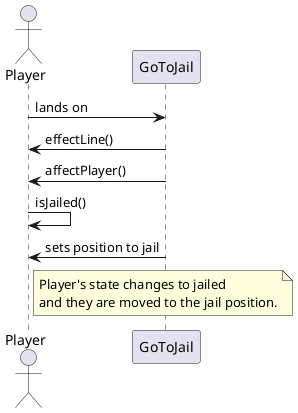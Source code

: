 @startuml
actor Player

participant "GoToJail" as GoToJail

Player -> GoToJail : lands on
GoToJail -> Player : effectLine()
GoToJail -> Player : affectPlayer()
Player -> Player : isJailed()
GoToJail -> Player : sets position to jail

note right of Player : Player's state changes to jailed\nand they are moved to the jail position.

@enduml